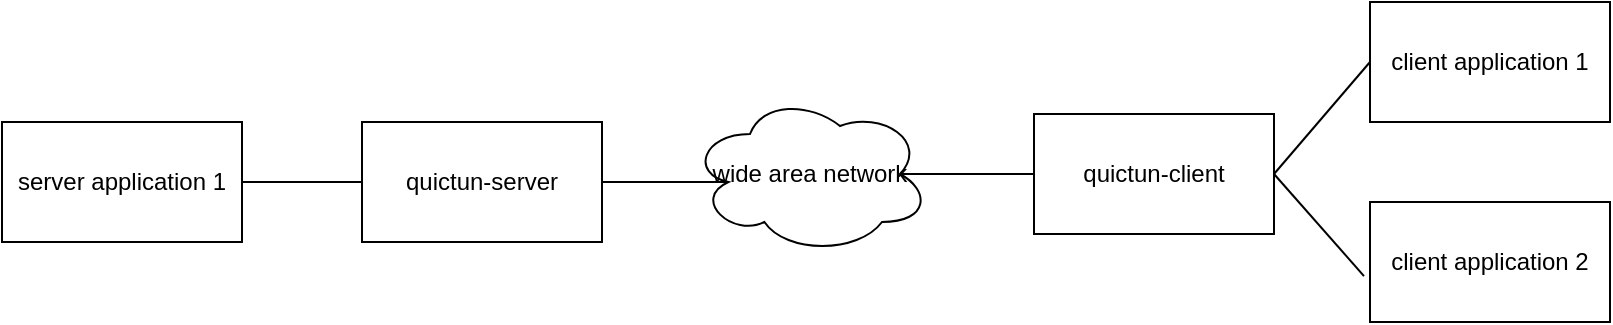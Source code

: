 <mxfile version="20.0.4" type="github">
  <diagram id="CeJ8FOL1Bc_SUSxp1wKs" name="Page-1">
    <mxGraphModel dx="1422" dy="754" grid="1" gridSize="10" guides="1" tooltips="1" connect="1" arrows="1" fold="1" page="1" pageScale="1" pageWidth="827" pageHeight="1169" math="0" shadow="0">
      <root>
        <mxCell id="0" />
        <mxCell id="1" parent="0" />
        <mxCell id="Pz37EdVKykg9sypYonas-1" value="server application 1" style="rounded=0;whiteSpace=wrap;html=1;" vertex="1" parent="1">
          <mxGeometry x="156" y="280" width="120" height="60" as="geometry" />
        </mxCell>
        <mxCell id="Pz37EdVKykg9sypYonas-2" value="quictun-server" style="rounded=0;whiteSpace=wrap;html=1;" vertex="1" parent="1">
          <mxGeometry x="336" y="280" width="120" height="60" as="geometry" />
        </mxCell>
        <mxCell id="Pz37EdVKykg9sypYonas-3" value="wide area network" style="ellipse;shape=cloud;whiteSpace=wrap;html=1;" vertex="1" parent="1">
          <mxGeometry x="500" y="266" width="120" height="80" as="geometry" />
        </mxCell>
        <mxCell id="Pz37EdVKykg9sypYonas-4" value="quictun-client" style="rounded=0;whiteSpace=wrap;html=1;" vertex="1" parent="1">
          <mxGeometry x="672" y="276" width="120" height="60" as="geometry" />
        </mxCell>
        <mxCell id="Pz37EdVKykg9sypYonas-5" value="client application 1" style="rounded=0;whiteSpace=wrap;html=1;" vertex="1" parent="1">
          <mxGeometry x="840" y="220" width="120" height="60" as="geometry" />
        </mxCell>
        <mxCell id="Pz37EdVKykg9sypYonas-9" value="client application 2" style="rounded=0;whiteSpace=wrap;html=1;" vertex="1" parent="1">
          <mxGeometry x="840" y="320" width="120" height="60" as="geometry" />
        </mxCell>
        <mxCell id="Pz37EdVKykg9sypYonas-10" value="" style="endArrow=none;html=1;rounded=0;entryX=0.16;entryY=0.55;entryDx=0;entryDy=0;entryPerimeter=0;exitX=1;exitY=0.5;exitDx=0;exitDy=0;" edge="1" parent="1" source="Pz37EdVKykg9sypYonas-2" target="Pz37EdVKykg9sypYonas-3">
          <mxGeometry width="50" height="50" relative="1" as="geometry">
            <mxPoint x="390" y="410" as="sourcePoint" />
            <mxPoint x="440" y="360" as="targetPoint" />
          </mxGeometry>
        </mxCell>
        <mxCell id="Pz37EdVKykg9sypYonas-11" value="" style="endArrow=none;html=1;rounded=0;entryX=0;entryY=0.5;entryDx=0;entryDy=0;exitX=1;exitY=0.5;exitDx=0;exitDy=0;" edge="1" parent="1" source="Pz37EdVKykg9sypYonas-1" target="Pz37EdVKykg9sypYonas-2">
          <mxGeometry width="50" height="50" relative="1" as="geometry">
            <mxPoint x="390" y="410" as="sourcePoint" />
            <mxPoint x="440" y="360" as="targetPoint" />
          </mxGeometry>
        </mxCell>
        <mxCell id="Pz37EdVKykg9sypYonas-13" value="" style="endArrow=none;html=1;rounded=0;entryX=0;entryY=0.5;entryDx=0;entryDy=0;exitX=0.875;exitY=0.5;exitDx=0;exitDy=0;exitPerimeter=0;" edge="1" parent="1" source="Pz37EdVKykg9sypYonas-3" target="Pz37EdVKykg9sypYonas-4">
          <mxGeometry width="50" height="50" relative="1" as="geometry">
            <mxPoint x="390" y="410" as="sourcePoint" />
            <mxPoint x="440" y="360" as="targetPoint" />
          </mxGeometry>
        </mxCell>
        <mxCell id="Pz37EdVKykg9sypYonas-15" value="" style="endArrow=none;html=1;rounded=0;entryX=0;entryY=0.5;entryDx=0;entryDy=0;exitX=1;exitY=0.5;exitDx=0;exitDy=0;" edge="1" parent="1" source="Pz37EdVKykg9sypYonas-4" target="Pz37EdVKykg9sypYonas-5">
          <mxGeometry width="50" height="50" relative="1" as="geometry">
            <mxPoint x="390" y="410" as="sourcePoint" />
            <mxPoint x="440" y="360" as="targetPoint" />
          </mxGeometry>
        </mxCell>
        <mxCell id="Pz37EdVKykg9sypYonas-16" value="" style="endArrow=none;html=1;rounded=0;entryX=-0.025;entryY=0.617;entryDx=0;entryDy=0;entryPerimeter=0;exitX=1;exitY=0.5;exitDx=0;exitDy=0;" edge="1" parent="1" source="Pz37EdVKykg9sypYonas-4" target="Pz37EdVKykg9sypYonas-9">
          <mxGeometry width="50" height="50" relative="1" as="geometry">
            <mxPoint x="390" y="410" as="sourcePoint" />
            <mxPoint x="440" y="360" as="targetPoint" />
          </mxGeometry>
        </mxCell>
      </root>
    </mxGraphModel>
  </diagram>
</mxfile>
